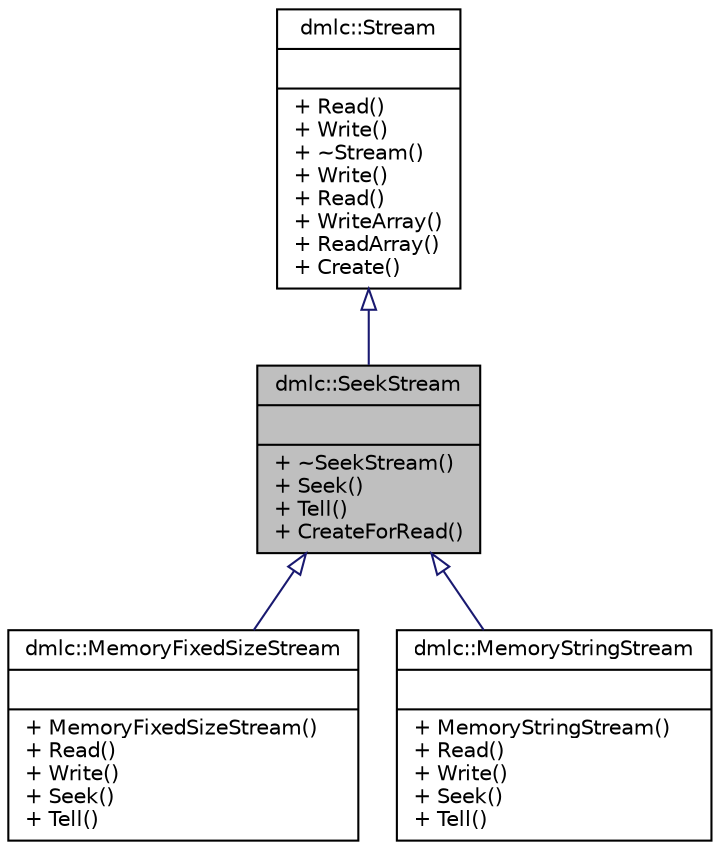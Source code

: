 digraph "dmlc::SeekStream"
{
 // LATEX_PDF_SIZE
  edge [fontname="Helvetica",fontsize="10",labelfontname="Helvetica",labelfontsize="10"];
  node [fontname="Helvetica",fontsize="10",shape=record];
  Node1 [label="{dmlc::SeekStream\n||+ ~SeekStream()\l+ Seek()\l+ Tell()\l+ CreateForRead()\l}",height=0.2,width=0.4,color="black", fillcolor="grey75", style="filled", fontcolor="black",tooltip="interface of i/o stream that support seek"];
  Node2 -> Node1 [dir="back",color="midnightblue",fontsize="10",style="solid",arrowtail="onormal",fontname="Helvetica"];
  Node2 [label="{dmlc::Stream\n||+ Read()\l+ Write()\l+ ~Stream()\l+ Write()\l+ Read()\l+ WriteArray()\l+ ReadArray()\l+ Create()\l}",height=0.2,width=0.4,color="black", fillcolor="white", style="filled",URL="$classdmlc_1_1Stream.html",tooltip="interface of stream I/O for serialization"];
  Node1 -> Node3 [dir="back",color="midnightblue",fontsize="10",style="solid",arrowtail="onormal",fontname="Helvetica"];
  Node3 [label="{dmlc::MemoryFixedSizeStream\n||+ MemoryFixedSizeStream()\l+ Read()\l+ Write()\l+ Seek()\l+ Tell()\l}",height=0.2,width=0.4,color="black", fillcolor="white", style="filled",URL="$structdmlc_1_1MemoryFixedSizeStream.html",tooltip="A Stream that operates on fixed region of memory This class allows us to read/write from/to a fixed m..."];
  Node1 -> Node4 [dir="back",color="midnightblue",fontsize="10",style="solid",arrowtail="onormal",fontname="Helvetica"];
  Node4 [label="{dmlc::MemoryStringStream\n||+ MemoryStringStream()\l+ Read()\l+ Write()\l+ Seek()\l+ Tell()\l}",height=0.2,width=0.4,color="black", fillcolor="white", style="filled",URL="$structdmlc_1_1MemoryStringStream.html",tooltip="A in memory stream that is backed by std::string. This class allows us to read/write from/to a std::s..."];
}
